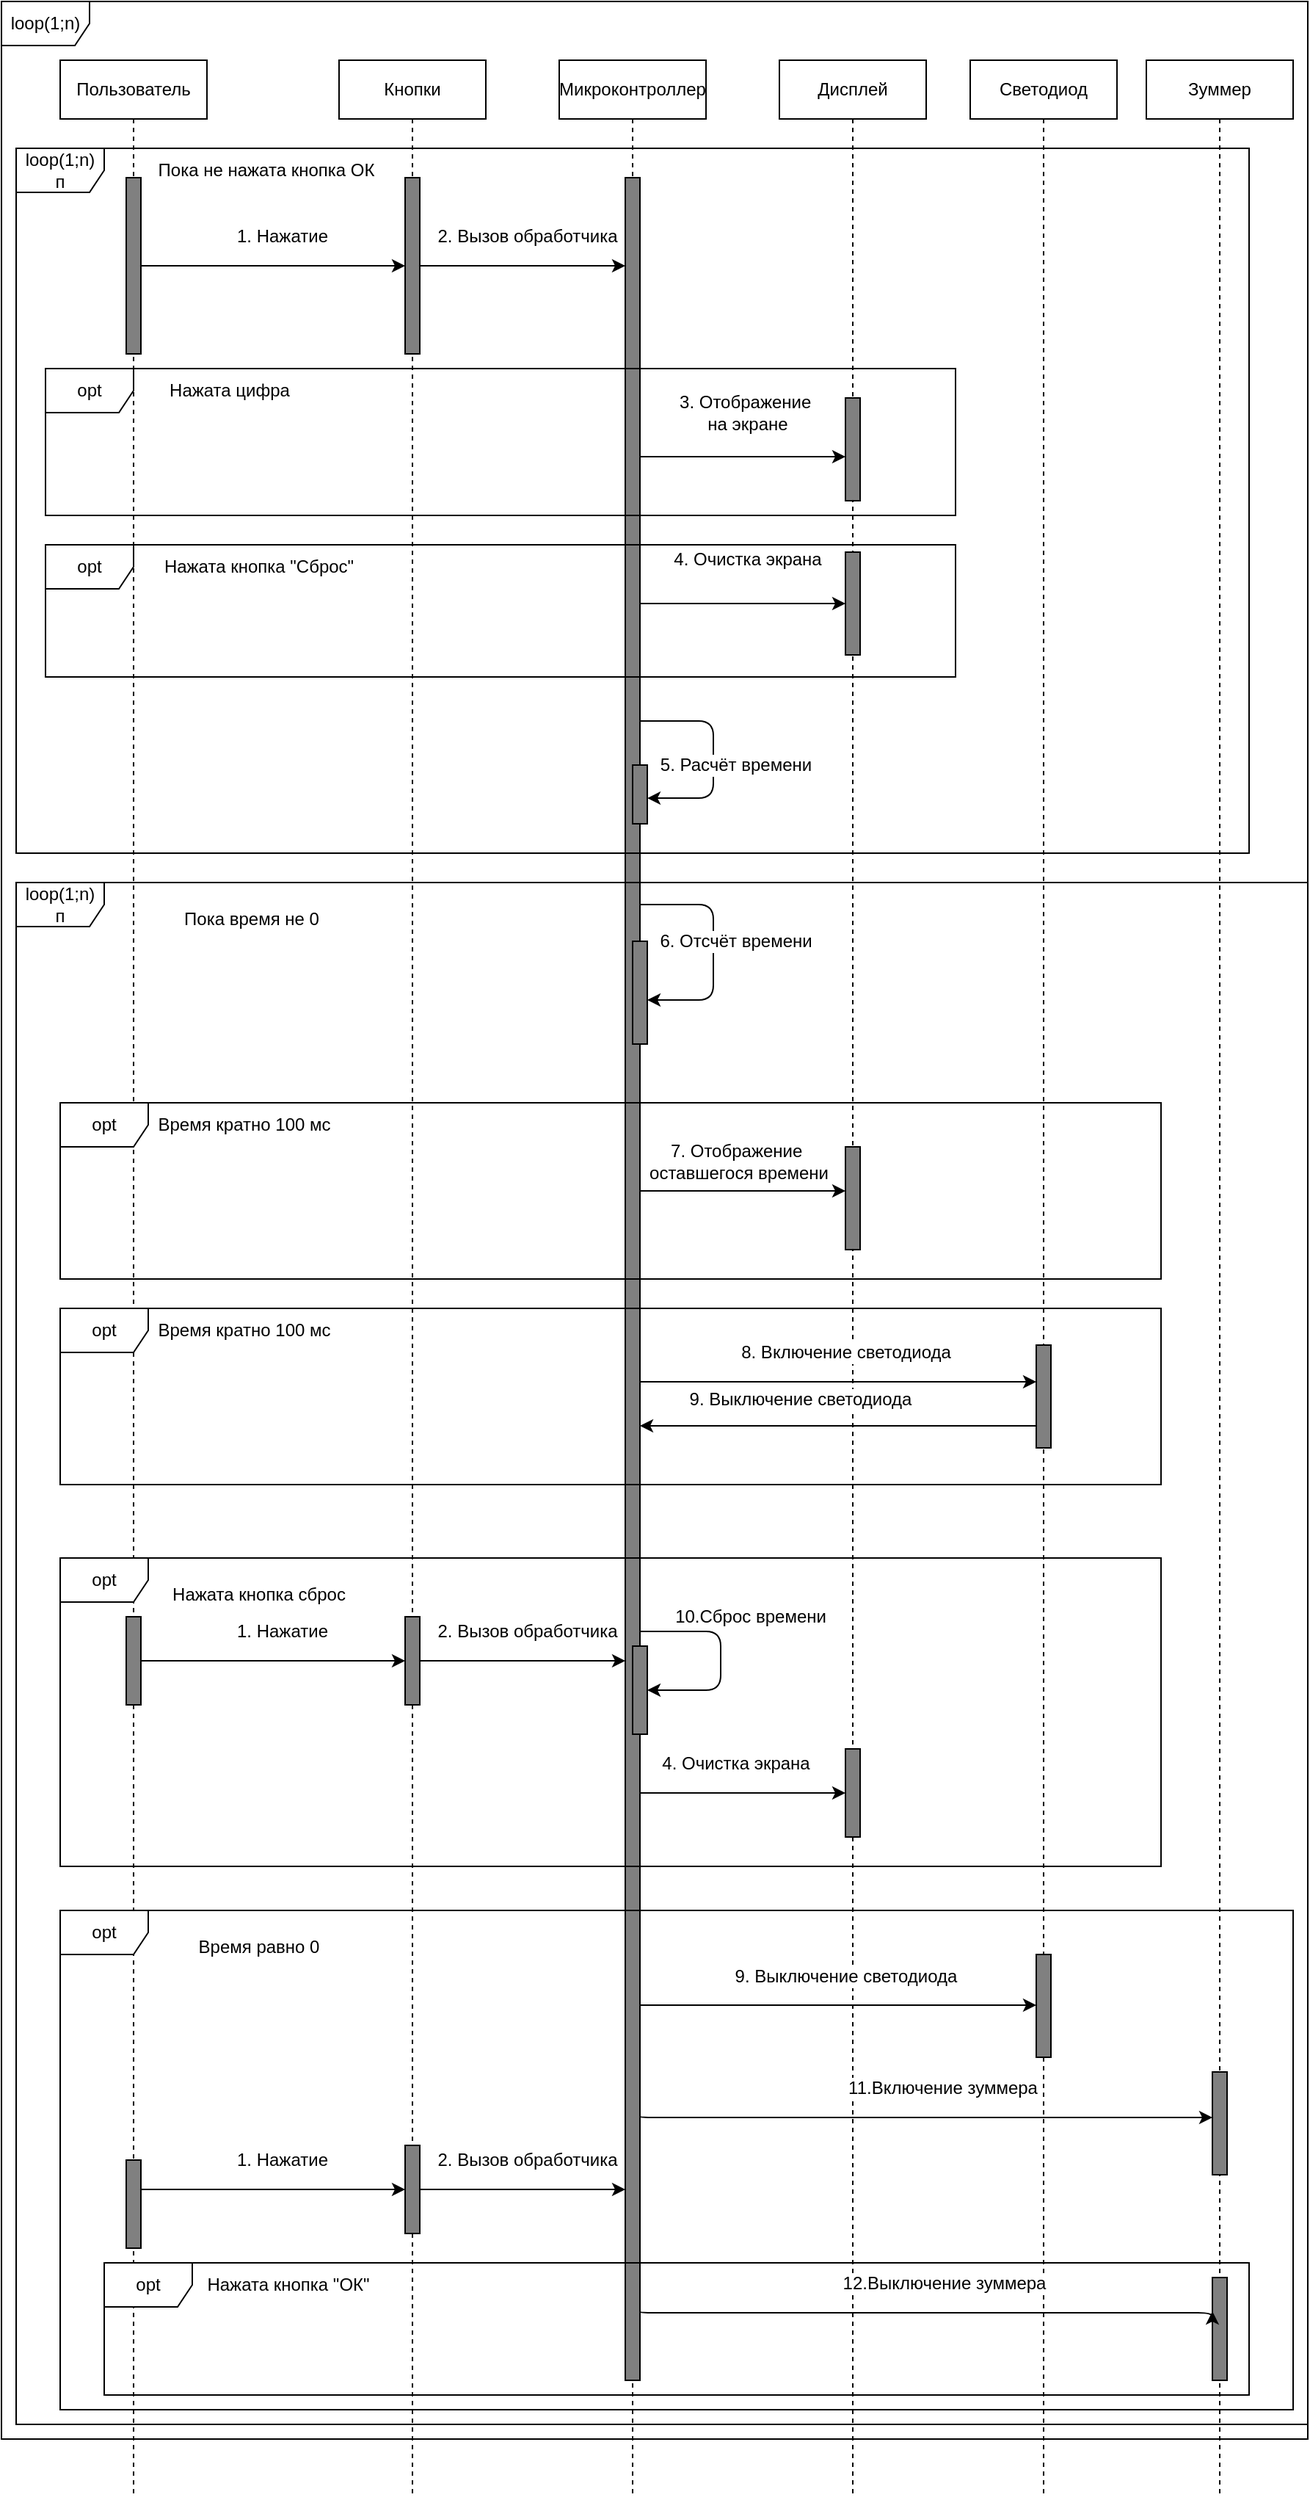 <mxfile version="24.7.16">
  <diagram name="Page-1" id="2YBvvXClWsGukQMizWep">
    <mxGraphModel dx="6840" dy="4050" grid="1" gridSize="10" guides="1" tooltips="1" connect="1" arrows="1" fold="1" page="1" pageScale="1" pageWidth="850" pageHeight="1100" math="0" shadow="0">
      <root>
        <mxCell id="0" />
        <mxCell id="1" parent="0" />
        <mxCell id="M1ymDQZqpCFVieQmVpar-1" value="loop(1;n)" style="shape=umlFrame;whiteSpace=wrap;html=1;pointerEvents=0;recursiveResize=0;container=1;collapsible=0;width=60;height=30;" parent="1" vertex="1">
          <mxGeometry x="31" y="160" width="890" height="1660" as="geometry" />
        </mxCell>
        <mxCell id="M1ymDQZqpCFVieQmVpar-3" value="Пользователь" style="shape=umlLifeline;perimeter=lifelinePerimeter;whiteSpace=wrap;html=1;container=1;dropTarget=0;collapsible=0;recursiveResize=0;outlineConnect=0;portConstraint=eastwest;newEdgeStyle={&quot;edgeStyle&quot;:&quot;elbowEdgeStyle&quot;,&quot;elbow&quot;:&quot;vertical&quot;,&quot;curved&quot;:0,&quot;rounded&quot;:0};" parent="M1ymDQZqpCFVieQmVpar-1" vertex="1">
          <mxGeometry x="40" y="40" width="100" height="1660" as="geometry" />
        </mxCell>
        <mxCell id="M1ymDQZqpCFVieQmVpar-10" value="" style="html=1;points=[[0,0,0,0,5],[0,1,0,0,-5],[1,0,0,0,5],[1,1,0,0,-5]];perimeter=orthogonalPerimeter;outlineConnect=0;targetShapes=umlLifeline;portConstraint=eastwest;newEdgeStyle={&quot;curved&quot;:0,&quot;rounded&quot;:0};fillColor=#808080;" parent="M1ymDQZqpCFVieQmVpar-3" vertex="1">
          <mxGeometry x="45" y="80" width="10" height="120" as="geometry" />
        </mxCell>
        <mxCell id="M1ymDQZqpCFVieQmVpar-99" value="" style="html=1;points=[[0,0,0,0,5],[0,1,0,0,-5],[1,0,0,0,5],[1,1,0,0,-5]];perimeter=orthogonalPerimeter;outlineConnect=0;targetShapes=umlLifeline;portConstraint=eastwest;newEdgeStyle={&quot;curved&quot;:0,&quot;rounded&quot;:0};fillColor=#808080;" parent="M1ymDQZqpCFVieQmVpar-3" vertex="1">
          <mxGeometry x="45" y="1060" width="10" height="60" as="geometry" />
        </mxCell>
        <mxCell id="M1ymDQZqpCFVieQmVpar-194" value="" style="html=1;points=[[0,0,0,0,5],[0,1,0,0,-5],[1,0,0,0,5],[1,1,0,0,-5]];perimeter=orthogonalPerimeter;outlineConnect=0;targetShapes=umlLifeline;portConstraint=eastwest;newEdgeStyle={&quot;curved&quot;:0,&quot;rounded&quot;:0};fillColor=#808080;" parent="M1ymDQZqpCFVieQmVpar-3" vertex="1">
          <mxGeometry x="45" y="1430" width="10" height="60" as="geometry" />
        </mxCell>
        <mxCell id="M1ymDQZqpCFVieQmVpar-4" value="Кнопки" style="shape=umlLifeline;perimeter=lifelinePerimeter;whiteSpace=wrap;html=1;container=1;dropTarget=0;collapsible=0;recursiveResize=0;outlineConnect=0;portConstraint=eastwest;newEdgeStyle={&quot;edgeStyle&quot;:&quot;elbowEdgeStyle&quot;,&quot;elbow&quot;:&quot;vertical&quot;,&quot;curved&quot;:0,&quot;rounded&quot;:0};" parent="M1ymDQZqpCFVieQmVpar-1" vertex="1">
          <mxGeometry x="230" y="40" width="100" height="1660" as="geometry" />
        </mxCell>
        <mxCell id="M1ymDQZqpCFVieQmVpar-16" value="" style="html=1;points=[[0,0,0,0,5],[0,1,0,0,-5],[1,0,0,0,5],[1,1,0,0,-5]];perimeter=orthogonalPerimeter;outlineConnect=0;targetShapes=umlLifeline;portConstraint=eastwest;newEdgeStyle={&quot;curved&quot;:0,&quot;rounded&quot;:0};fillColor=#808080;" parent="M1ymDQZqpCFVieQmVpar-4" vertex="1">
          <mxGeometry x="45" y="80" width="10" height="120" as="geometry" />
        </mxCell>
        <mxCell id="M1ymDQZqpCFVieQmVpar-107" value="" style="html=1;points=[[0,0,0,0,5],[0,1,0,0,-5],[1,0,0,0,5],[1,1,0,0,-5]];perimeter=orthogonalPerimeter;outlineConnect=0;targetShapes=umlLifeline;portConstraint=eastwest;newEdgeStyle={&quot;curved&quot;:0,&quot;rounded&quot;:0};fillColor=#808080;" parent="M1ymDQZqpCFVieQmVpar-4" vertex="1">
          <mxGeometry x="45" y="1060" width="10" height="60" as="geometry" />
        </mxCell>
        <mxCell id="M1ymDQZqpCFVieQmVpar-197" value="" style="html=1;points=[[0,0,0,0,5],[0,1,0,0,-5],[1,0,0,0,5],[1,1,0,0,-5]];perimeter=orthogonalPerimeter;outlineConnect=0;targetShapes=umlLifeline;portConstraint=eastwest;newEdgeStyle={&quot;curved&quot;:0,&quot;rounded&quot;:0};fillColor=#808080;" parent="M1ymDQZqpCFVieQmVpar-4" vertex="1">
          <mxGeometry x="45" y="1420" width="10" height="60" as="geometry" />
        </mxCell>
        <mxCell id="M1ymDQZqpCFVieQmVpar-11" value="Микроконтроллер" style="shape=umlLifeline;perimeter=lifelinePerimeter;whiteSpace=wrap;html=1;container=1;dropTarget=0;collapsible=0;recursiveResize=0;outlineConnect=0;portConstraint=eastwest;newEdgeStyle={&quot;edgeStyle&quot;:&quot;elbowEdgeStyle&quot;,&quot;elbow&quot;:&quot;vertical&quot;,&quot;curved&quot;:0,&quot;rounded&quot;:0};" parent="M1ymDQZqpCFVieQmVpar-1" vertex="1">
          <mxGeometry x="380" y="40" width="100" height="1660" as="geometry" />
        </mxCell>
        <mxCell id="M1ymDQZqpCFVieQmVpar-17" value="" style="html=1;points=[[0,0,0,0,5],[0,1,0,0,-5],[1,0,0,0,5],[1,1,0,0,-5]];perimeter=orthogonalPerimeter;outlineConnect=0;targetShapes=umlLifeline;portConstraint=eastwest;newEdgeStyle={&quot;curved&quot;:0,&quot;rounded&quot;:0};fillColor=#808080;" parent="M1ymDQZqpCFVieQmVpar-11" vertex="1">
          <mxGeometry x="45" y="80" width="10" height="1500" as="geometry" />
        </mxCell>
        <mxCell id="M1ymDQZqpCFVieQmVpar-103" value="" style="html=1;points=[[0,0,0,0,5],[0,1,0,0,-5],[1,0,0,0,5],[1,1,0,0,-5]];perimeter=orthogonalPerimeter;outlineConnect=0;targetShapes=umlLifeline;portConstraint=eastwest;newEdgeStyle={&quot;curved&quot;:0,&quot;rounded&quot;:0};fillColor=#808080;" parent="M1ymDQZqpCFVieQmVpar-11" vertex="1">
          <mxGeometry x="50" y="1080" width="10" height="60" as="geometry" />
        </mxCell>
        <mxCell id="M1ymDQZqpCFVieQmVpar-105" style="edgeStyle=orthogonalEdgeStyle;rounded=1;orthogonalLoop=1;jettySize=auto;html=1;curved=0;" parent="M1ymDQZqpCFVieQmVpar-11" source="M1ymDQZqpCFVieQmVpar-17" target="M1ymDQZqpCFVieQmVpar-103" edge="1">
          <mxGeometry relative="1" as="geometry">
            <mxPoint x="65" y="1090" as="sourcePoint" />
            <mxPoint x="205" y="1090" as="targetPoint" />
            <Array as="points">
              <mxPoint x="110" y="1070" />
              <mxPoint x="110" y="1110" />
            </Array>
          </mxGeometry>
        </mxCell>
        <mxCell id="M1ymDQZqpCFVieQmVpar-106" value="&lt;font style=&quot;font-size: 12px;&quot;&gt;10.Сброс времени&lt;/font&gt;" style="edgeLabel;html=1;align=center;verticalAlign=middle;resizable=0;points=[];" parent="M1ymDQZqpCFVieQmVpar-105" vertex="1" connectable="0">
          <mxGeometry x="0.115" y="1" relative="1" as="geometry">
            <mxPoint x="19" y="-36" as="offset" />
          </mxGeometry>
        </mxCell>
        <mxCell id="M1ymDQZqpCFVieQmVpar-216" value="" style="html=1;points=[[0,0,0,0,5],[0,1,0,0,-5],[1,0,0,0,5],[1,1,0,0,-5]];perimeter=orthogonalPerimeter;outlineConnect=0;targetShapes=umlLifeline;portConstraint=eastwest;newEdgeStyle={&quot;curved&quot;:0,&quot;rounded&quot;:0};fillColor=#808080;" parent="M1ymDQZqpCFVieQmVpar-11" vertex="1">
          <mxGeometry x="50" y="480" width="10" height="40" as="geometry" />
        </mxCell>
        <mxCell id="M1ymDQZqpCFVieQmVpar-12" value="Светодиод" style="shape=umlLifeline;perimeter=lifelinePerimeter;whiteSpace=wrap;html=1;container=1;dropTarget=0;collapsible=0;recursiveResize=0;outlineConnect=0;portConstraint=eastwest;newEdgeStyle={&quot;edgeStyle&quot;:&quot;elbowEdgeStyle&quot;,&quot;elbow&quot;:&quot;vertical&quot;,&quot;curved&quot;:0,&quot;rounded&quot;:0};" parent="M1ymDQZqpCFVieQmVpar-1" vertex="1">
          <mxGeometry x="660" y="40" width="100" height="1660" as="geometry" />
        </mxCell>
        <mxCell id="M1ymDQZqpCFVieQmVpar-88" value="" style="html=1;points=[[0,0,0,0,5],[0,1,0,0,-5],[1,0,0,0,5],[1,1,0,0,-5]];perimeter=orthogonalPerimeter;outlineConnect=0;targetShapes=umlLifeline;portConstraint=eastwest;newEdgeStyle={&quot;curved&quot;:0,&quot;rounded&quot;:0};fillColor=#808080;" parent="M1ymDQZqpCFVieQmVpar-12" vertex="1">
          <mxGeometry x="45" y="875" width="10" height="70" as="geometry" />
        </mxCell>
        <mxCell id="M1ymDQZqpCFVieQmVpar-13" value="Зуммер" style="shape=umlLifeline;perimeter=lifelinePerimeter;whiteSpace=wrap;html=1;container=1;dropTarget=0;collapsible=0;recursiveResize=0;outlineConnect=0;portConstraint=eastwest;newEdgeStyle={&quot;edgeStyle&quot;:&quot;elbowEdgeStyle&quot;,&quot;elbow&quot;:&quot;vertical&quot;,&quot;curved&quot;:0,&quot;rounded&quot;:0};" parent="M1ymDQZqpCFVieQmVpar-1" vertex="1">
          <mxGeometry x="780" y="40" width="100" height="1660" as="geometry" />
        </mxCell>
        <mxCell id="M1ymDQZqpCFVieQmVpar-189" value="" style="html=1;points=[[0,0,0,0,5],[0,1,0,0,-5],[1,0,0,0,5],[1,1,0,0,-5]];perimeter=orthogonalPerimeter;outlineConnect=0;targetShapes=umlLifeline;portConstraint=eastwest;newEdgeStyle={&quot;curved&quot;:0,&quot;rounded&quot;:0};fillColor=#808080;" parent="M1ymDQZqpCFVieQmVpar-13" vertex="1">
          <mxGeometry x="45" y="1370" width="10" height="70" as="geometry" />
        </mxCell>
        <mxCell id="M1ymDQZqpCFVieQmVpar-211" value="" style="html=1;points=[[0,0,0,0,5],[0,1,0,0,-5],[1,0,0,0,5],[1,1,0,0,-5]];perimeter=orthogonalPerimeter;outlineConnect=0;targetShapes=umlLifeline;portConstraint=eastwest;newEdgeStyle={&quot;curved&quot;:0,&quot;rounded&quot;:0};fillColor=#808080;" parent="M1ymDQZqpCFVieQmVpar-13" vertex="1">
          <mxGeometry x="45" y="1510" width="10" height="70" as="geometry" />
        </mxCell>
        <mxCell id="M1ymDQZqpCFVieQmVpar-14" style="edgeStyle=orthogonalEdgeStyle;rounded=1;orthogonalLoop=1;jettySize=auto;html=1;curved=0;" parent="M1ymDQZqpCFVieQmVpar-1" source="M1ymDQZqpCFVieQmVpar-10" target="M1ymDQZqpCFVieQmVpar-16" edge="1">
          <mxGeometry relative="1" as="geometry">
            <mxPoint x="430" y="130" as="sourcePoint" />
            <mxPoint x="220" y="180" as="targetPoint" />
          </mxGeometry>
        </mxCell>
        <mxCell id="M1ymDQZqpCFVieQmVpar-15" value="&lt;font style=&quot;font-size: 12px;&quot;&gt;1. Нажатие&lt;/font&gt;" style="edgeLabel;html=1;align=center;verticalAlign=middle;resizable=0;points=[];" parent="M1ymDQZqpCFVieQmVpar-14" vertex="1" connectable="0">
          <mxGeometry x="0.115" y="1" relative="1" as="geometry">
            <mxPoint x="-5" y="-19" as="offset" />
          </mxGeometry>
        </mxCell>
        <mxCell id="M1ymDQZqpCFVieQmVpar-18" style="edgeStyle=orthogonalEdgeStyle;rounded=1;orthogonalLoop=1;jettySize=auto;html=1;curved=0;" parent="M1ymDQZqpCFVieQmVpar-1" source="M1ymDQZqpCFVieQmVpar-16" target="M1ymDQZqpCFVieQmVpar-17" edge="1">
          <mxGeometry relative="1" as="geometry">
            <mxPoint x="330" y="200" as="sourcePoint" />
            <mxPoint x="510" y="200" as="targetPoint" />
            <Array as="points">
              <mxPoint x="400" y="180" />
              <mxPoint x="400" y="180" />
            </Array>
          </mxGeometry>
        </mxCell>
        <mxCell id="M1ymDQZqpCFVieQmVpar-19" value="&lt;font style=&quot;font-size: 12px;&quot;&gt;2. Вызов обработчика&lt;/font&gt;" style="edgeLabel;html=1;align=center;verticalAlign=middle;resizable=0;points=[];" parent="M1ymDQZqpCFVieQmVpar-18" vertex="1" connectable="0">
          <mxGeometry x="0.115" y="1" relative="1" as="geometry">
            <mxPoint x="-5" y="-19" as="offset" />
          </mxGeometry>
        </mxCell>
        <mxCell id="M1ymDQZqpCFVieQmVpar-20" value="loop(1;n)&lt;div&gt;п&lt;/div&gt;" style="shape=umlFrame;whiteSpace=wrap;html=1;pointerEvents=0;recursiveResize=0;container=1;collapsible=0;width=60;height=30;" parent="M1ymDQZqpCFVieQmVpar-1" vertex="1">
          <mxGeometry x="10" y="100" width="840" height="480" as="geometry" />
        </mxCell>
        <mxCell id="M1ymDQZqpCFVieQmVpar-24" value="opt" style="shape=umlFrame;whiteSpace=wrap;html=1;pointerEvents=0;recursiveResize=0;container=1;collapsible=0;width=60;height=30;" parent="M1ymDQZqpCFVieQmVpar-20" vertex="1">
          <mxGeometry x="20" y="150" width="620" height="100" as="geometry" />
        </mxCell>
        <mxCell id="M1ymDQZqpCFVieQmVpar-25" value="Нажата цифра" style="text;html=1;align=center;verticalAlign=middle;resizable=0;points=[];autosize=1;strokeColor=none;fillColor=none;" parent="M1ymDQZqpCFVieQmVpar-24" vertex="1">
          <mxGeometry x="70" width="110" height="30" as="geometry" />
        </mxCell>
        <mxCell id="M1ymDQZqpCFVieQmVpar-27" style="edgeStyle=orthogonalEdgeStyle;rounded=1;orthogonalLoop=1;jettySize=auto;html=1;curved=0;" parent="M1ymDQZqpCFVieQmVpar-24" edge="1">
          <mxGeometry relative="1" as="geometry">
            <mxPoint x="405" y="60" as="sourcePoint" />
            <mxPoint x="545" y="60" as="targetPoint" />
            <Array as="points">
              <mxPoint x="450" y="60" />
              <mxPoint x="450" y="60" />
            </Array>
          </mxGeometry>
        </mxCell>
        <mxCell id="M1ymDQZqpCFVieQmVpar-28" value="&lt;font style=&quot;font-size: 12px;&quot;&gt;3. Отображение&amp;nbsp;&lt;/font&gt;&lt;div&gt;&lt;font style=&quot;font-size: 12px;&quot;&gt;на экране&lt;/font&gt;&lt;/div&gt;" style="edgeLabel;html=1;align=center;verticalAlign=middle;resizable=0;points=[];" parent="M1ymDQZqpCFVieQmVpar-27" vertex="1" connectable="0">
          <mxGeometry x="0.115" y="1" relative="1" as="geometry">
            <mxPoint x="-5" y="-29" as="offset" />
          </mxGeometry>
        </mxCell>
        <mxCell id="M1ymDQZqpCFVieQmVpar-29" value="Пока не нажата кнопка ОК" style="text;html=1;align=center;verticalAlign=middle;resizable=0;points=[];autosize=1;strokeColor=none;fillColor=none;" parent="M1ymDQZqpCFVieQmVpar-20" vertex="1">
          <mxGeometry x="85" width="170" height="30" as="geometry" />
        </mxCell>
        <mxCell id="M1ymDQZqpCFVieQmVpar-108" value="opt" style="shape=umlFrame;whiteSpace=wrap;html=1;pointerEvents=0;recursiveResize=0;container=1;collapsible=0;width=60;height=30;" parent="M1ymDQZqpCFVieQmVpar-20" vertex="1">
          <mxGeometry x="20" y="270" width="620" height="90" as="geometry" />
        </mxCell>
        <mxCell id="M1ymDQZqpCFVieQmVpar-51" value="Нажата кнопка &quot;Сброс&quot;" style="text;html=1;align=center;verticalAlign=middle;resizable=0;points=[];autosize=1;strokeColor=none;fillColor=none;" parent="M1ymDQZqpCFVieQmVpar-108" vertex="1">
          <mxGeometry x="70" width="150" height="30" as="geometry" />
        </mxCell>
        <mxCell id="M1ymDQZqpCFVieQmVpar-214" style="edgeStyle=orthogonalEdgeStyle;rounded=1;orthogonalLoop=1;jettySize=auto;html=1;curved=0;" parent="M1ymDQZqpCFVieQmVpar-20" edge="1">
          <mxGeometry relative="1" as="geometry">
            <mxPoint x="425" y="390" as="sourcePoint" />
            <mxPoint x="430" y="442.53" as="targetPoint" />
            <Array as="points">
              <mxPoint x="475" y="390.53" />
              <mxPoint x="475" y="442.53" />
            </Array>
          </mxGeometry>
        </mxCell>
        <mxCell id="M1ymDQZqpCFVieQmVpar-215" value="&lt;span style=&quot;font-size: 12px;&quot;&gt;5. Расчёт времени&lt;/span&gt;" style="edgeLabel;html=1;align=center;verticalAlign=middle;resizable=0;points=[];" parent="M1ymDQZqpCFVieQmVpar-214" vertex="1" connectable="0">
          <mxGeometry x="0.115" y="1" relative="1" as="geometry">
            <mxPoint x="14" y="-2" as="offset" />
          </mxGeometry>
        </mxCell>
        <mxCell id="M1ymDQZqpCFVieQmVpar-23" value="Дисплей" style="shape=umlLifeline;perimeter=lifelinePerimeter;whiteSpace=wrap;html=1;container=1;dropTarget=0;collapsible=0;recursiveResize=0;outlineConnect=0;portConstraint=eastwest;newEdgeStyle={&quot;edgeStyle&quot;:&quot;elbowEdgeStyle&quot;,&quot;elbow&quot;:&quot;vertical&quot;,&quot;curved&quot;:0,&quot;rounded&quot;:0};" parent="M1ymDQZqpCFVieQmVpar-1" vertex="1">
          <mxGeometry x="530" y="40" width="100" height="1660" as="geometry" />
        </mxCell>
        <mxCell id="M1ymDQZqpCFVieQmVpar-26" value="" style="html=1;points=[[0,0,0,0,5],[0,1,0,0,-5],[1,0,0,0,5],[1,1,0,0,-5]];perimeter=orthogonalPerimeter;outlineConnect=0;targetShapes=umlLifeline;portConstraint=eastwest;newEdgeStyle={&quot;curved&quot;:0,&quot;rounded&quot;:0};fillColor=#808080;" parent="M1ymDQZqpCFVieQmVpar-23" vertex="1">
          <mxGeometry x="45" y="230" width="10" height="70" as="geometry" />
        </mxCell>
        <mxCell id="M1ymDQZqpCFVieQmVpar-34" value="" style="html=1;points=[[0,0,0,0,5],[0,1,0,0,-5],[1,0,0,0,5],[1,1,0,0,-5]];perimeter=orthogonalPerimeter;outlineConnect=0;targetShapes=umlLifeline;portConstraint=eastwest;newEdgeStyle={&quot;curved&quot;:0,&quot;rounded&quot;:0};fillColor=#808080;" parent="M1ymDQZqpCFVieQmVpar-23" vertex="1">
          <mxGeometry x="45" y="335" width="10" height="70" as="geometry" />
        </mxCell>
        <mxCell id="M1ymDQZqpCFVieQmVpar-32" style="edgeStyle=orthogonalEdgeStyle;rounded=1;orthogonalLoop=1;jettySize=auto;html=1;curved=0;" parent="M1ymDQZqpCFVieQmVpar-1" source="M1ymDQZqpCFVieQmVpar-17" target="M1ymDQZqpCFVieQmVpar-34" edge="1">
          <mxGeometry relative="1" as="geometry">
            <mxPoint x="445" y="420" as="sourcePoint" />
            <mxPoint x="585" y="420" as="targetPoint" />
            <Array as="points">
              <mxPoint x="500" y="410" />
              <mxPoint x="500" y="410" />
            </Array>
          </mxGeometry>
        </mxCell>
        <mxCell id="M1ymDQZqpCFVieQmVpar-33" value="&lt;span style=&quot;font-size: 12px;&quot;&gt;4. Очистка экрана&lt;/span&gt;" style="edgeLabel;html=1;align=center;verticalAlign=middle;resizable=0;points=[];" parent="M1ymDQZqpCFVieQmVpar-32" vertex="1" connectable="0">
          <mxGeometry x="0.115" y="1" relative="1" as="geometry">
            <mxPoint x="-5" y="-29" as="offset" />
          </mxGeometry>
        </mxCell>
        <mxCell id="M1ymDQZqpCFVieQmVpar-37" value="loop(1;n)&lt;div&gt;п&lt;/div&gt;" style="shape=umlFrame;whiteSpace=wrap;html=1;pointerEvents=0;recursiveResize=0;container=1;collapsible=0;width=60;height=30;" parent="M1ymDQZqpCFVieQmVpar-1" vertex="1">
          <mxGeometry x="10" y="600" width="880" height="1050" as="geometry" />
        </mxCell>
        <mxCell id="M1ymDQZqpCFVieQmVpar-42" value="Пока время не 0" style="text;html=1;align=center;verticalAlign=middle;resizable=0;points=[];autosize=1;strokeColor=none;fillColor=none;" parent="M1ymDQZqpCFVieQmVpar-37" vertex="1">
          <mxGeometry x="100" y="10" width="120" height="30" as="geometry" />
        </mxCell>
        <mxCell id="M1ymDQZqpCFVieQmVpar-45" value="" style="html=1;points=[[0,0,0,0,5],[0,1,0,0,-5],[1,0,0,0,5],[1,1,0,0,-5]];perimeter=orthogonalPerimeter;outlineConnect=0;targetShapes=umlLifeline;portConstraint=eastwest;newEdgeStyle={&quot;curved&quot;:0,&quot;rounded&quot;:0};fillColor=#808080;" parent="M1ymDQZqpCFVieQmVpar-37" vertex="1">
          <mxGeometry x="420" y="40" width="10" height="70" as="geometry" />
        </mxCell>
        <mxCell id="M1ymDQZqpCFVieQmVpar-48" value="" style="html=1;points=[[0,0,0,0,5],[0,1,0,0,-5],[1,0,0,0,5],[1,1,0,0,-5]];perimeter=orthogonalPerimeter;outlineConnect=0;targetShapes=umlLifeline;portConstraint=eastwest;newEdgeStyle={&quot;curved&quot;:0,&quot;rounded&quot;:0};fillColor=#808080;" parent="M1ymDQZqpCFVieQmVpar-37" vertex="1">
          <mxGeometry x="565" y="180" width="10" height="70" as="geometry" />
        </mxCell>
        <mxCell id="M1ymDQZqpCFVieQmVpar-30" value="opt" style="shape=umlFrame;whiteSpace=wrap;html=1;pointerEvents=0;recursiveResize=0;container=1;collapsible=0;width=60;height=30;" parent="M1ymDQZqpCFVieQmVpar-37" vertex="1">
          <mxGeometry x="30" y="150" width="750" height="120" as="geometry" />
        </mxCell>
        <mxCell id="M1ymDQZqpCFVieQmVpar-31" value="Время кратно 100 мс" style="text;html=1;align=center;verticalAlign=middle;resizable=0;points=[];autosize=1;strokeColor=none;fillColor=none;" parent="M1ymDQZqpCFVieQmVpar-30" vertex="1">
          <mxGeometry x="55" width="140" height="30" as="geometry" />
        </mxCell>
        <mxCell id="M1ymDQZqpCFVieQmVpar-86" value="opt" style="shape=umlFrame;whiteSpace=wrap;html=1;pointerEvents=0;recursiveResize=0;container=1;collapsible=0;width=60;height=30;" parent="M1ymDQZqpCFVieQmVpar-37" vertex="1">
          <mxGeometry x="30" y="290" width="750" height="120" as="geometry" />
        </mxCell>
        <mxCell id="M1ymDQZqpCFVieQmVpar-87" value="Время кратно 100 мс" style="text;html=1;align=center;verticalAlign=middle;resizable=0;points=[];autosize=1;strokeColor=none;fillColor=none;" parent="M1ymDQZqpCFVieQmVpar-86" vertex="1">
          <mxGeometry x="55" width="140" height="30" as="geometry" />
        </mxCell>
        <mxCell id="M1ymDQZqpCFVieQmVpar-93" value="opt" style="shape=umlFrame;whiteSpace=wrap;html=1;pointerEvents=0;recursiveResize=0;container=1;collapsible=0;width=60;height=30;" parent="M1ymDQZqpCFVieQmVpar-37" vertex="1">
          <mxGeometry x="30" y="460" width="750" height="210" as="geometry" />
        </mxCell>
        <mxCell id="M1ymDQZqpCFVieQmVpar-95" style="edgeStyle=orthogonalEdgeStyle;rounded=1;orthogonalLoop=1;jettySize=auto;html=1;curved=0;" parent="M1ymDQZqpCFVieQmVpar-93" edge="1">
          <mxGeometry relative="1" as="geometry">
            <mxPoint x="55" y="70" as="sourcePoint" />
            <mxPoint x="235" y="70" as="targetPoint" />
          </mxGeometry>
        </mxCell>
        <mxCell id="M1ymDQZqpCFVieQmVpar-96" value="&lt;font style=&quot;font-size: 12px;&quot;&gt;1. Нажатие&lt;/font&gt;" style="edgeLabel;html=1;align=center;verticalAlign=middle;resizable=0;points=[];" parent="M1ymDQZqpCFVieQmVpar-95" vertex="1" connectable="0">
          <mxGeometry x="0.115" y="1" relative="1" as="geometry">
            <mxPoint x="-5" y="-19" as="offset" />
          </mxGeometry>
        </mxCell>
        <mxCell id="M1ymDQZqpCFVieQmVpar-97" style="edgeStyle=orthogonalEdgeStyle;rounded=1;orthogonalLoop=1;jettySize=auto;html=1;curved=0;" parent="M1ymDQZqpCFVieQmVpar-93" edge="1">
          <mxGeometry relative="1" as="geometry">
            <mxPoint x="245" y="70" as="sourcePoint" />
            <mxPoint x="385" y="70" as="targetPoint" />
            <Array as="points">
              <mxPoint x="360" y="70" />
              <mxPoint x="360" y="70" />
            </Array>
          </mxGeometry>
        </mxCell>
        <mxCell id="M1ymDQZqpCFVieQmVpar-98" value="&lt;font style=&quot;font-size: 12px;&quot;&gt;2. Вызов обработчика&lt;/font&gt;" style="edgeLabel;html=1;align=center;verticalAlign=middle;resizable=0;points=[];" parent="M1ymDQZqpCFVieQmVpar-97" vertex="1" connectable="0">
          <mxGeometry x="0.115" y="1" relative="1" as="geometry">
            <mxPoint x="-5" y="-19" as="offset" />
          </mxGeometry>
        </mxCell>
        <mxCell id="M1ymDQZqpCFVieQmVpar-101" style="edgeStyle=orthogonalEdgeStyle;rounded=1;orthogonalLoop=1;jettySize=auto;html=1;curved=0;" parent="M1ymDQZqpCFVieQmVpar-93" edge="1">
          <mxGeometry relative="1" as="geometry">
            <mxPoint x="395" y="160" as="sourcePoint" />
            <mxPoint x="535" y="160" as="targetPoint" />
            <Array as="points">
              <mxPoint x="460" y="160" />
              <mxPoint x="460" y="160" />
            </Array>
          </mxGeometry>
        </mxCell>
        <mxCell id="M1ymDQZqpCFVieQmVpar-102" value="&lt;span style=&quot;font-size: 12px;&quot;&gt;4. Очистка экрана&lt;/span&gt;" style="edgeLabel;html=1;align=center;verticalAlign=middle;resizable=0;points=[];" parent="M1ymDQZqpCFVieQmVpar-101" vertex="1" connectable="0">
          <mxGeometry x="0.115" y="1" relative="1" as="geometry">
            <mxPoint x="-13" y="-19" as="offset" />
          </mxGeometry>
        </mxCell>
        <mxCell id="M1ymDQZqpCFVieQmVpar-100" value="" style="html=1;points=[[0,0,0,0,5],[0,1,0,0,-5],[1,0,0,0,5],[1,1,0,0,-5]];perimeter=orthogonalPerimeter;outlineConnect=0;targetShapes=umlLifeline;portConstraint=eastwest;newEdgeStyle={&quot;curved&quot;:0,&quot;rounded&quot;:0};fillColor=#808080;" parent="M1ymDQZqpCFVieQmVpar-93" vertex="1">
          <mxGeometry x="535" y="130" width="10" height="60" as="geometry" />
        </mxCell>
        <mxCell id="M1ymDQZqpCFVieQmVpar-176" value="Нажата кнопка сброс" style="text;html=1;align=center;verticalAlign=middle;resizable=0;points=[];autosize=1;strokeColor=none;fillColor=none;" parent="M1ymDQZqpCFVieQmVpar-93" vertex="1">
          <mxGeometry x="65" y="10" width="140" height="30" as="geometry" />
        </mxCell>
        <mxCell id="M1ymDQZqpCFVieQmVpar-177" value="opt" style="shape=umlFrame;whiteSpace=wrap;html=1;pointerEvents=0;recursiveResize=0;container=1;collapsible=0;width=60;height=30;" parent="M1ymDQZqpCFVieQmVpar-37" vertex="1">
          <mxGeometry x="30" y="700" width="840" height="340" as="geometry" />
        </mxCell>
        <mxCell id="M1ymDQZqpCFVieQmVpar-185" value="Время равно 0" style="text;html=1;align=center;verticalAlign=middle;resizable=0;points=[];autosize=1;strokeColor=none;fillColor=none;" parent="M1ymDQZqpCFVieQmVpar-177" vertex="1">
          <mxGeometry x="80" y="10" width="110" height="30" as="geometry" />
        </mxCell>
        <mxCell id="M1ymDQZqpCFVieQmVpar-188" value="" style="html=1;points=[[0,0,0,0,5],[0,1,0,0,-5],[1,0,0,0,5],[1,1,0,0,-5]];perimeter=orthogonalPerimeter;outlineConnect=0;targetShapes=umlLifeline;portConstraint=eastwest;newEdgeStyle={&quot;curved&quot;:0,&quot;rounded&quot;:0};fillColor=#808080;" parent="M1ymDQZqpCFVieQmVpar-177" vertex="1">
          <mxGeometry x="665" y="30" width="10" height="70" as="geometry" />
        </mxCell>
        <mxCell id="M1ymDQZqpCFVieQmVpar-190" style="edgeStyle=orthogonalEdgeStyle;rounded=1;orthogonalLoop=1;jettySize=auto;html=1;curved=0;" parent="M1ymDQZqpCFVieQmVpar-177" edge="1">
          <mxGeometry relative="1" as="geometry">
            <mxPoint x="395" y="64.5" as="sourcePoint" />
            <mxPoint x="665" y="64.5" as="targetPoint" />
            <Array as="points">
              <mxPoint x="600" y="64.5" />
              <mxPoint x="600" y="64.5" />
            </Array>
          </mxGeometry>
        </mxCell>
        <mxCell id="M1ymDQZqpCFVieQmVpar-191" value="&lt;span style=&quot;font-size: 12px;&quot;&gt;9. Выключение светодиода&lt;/span&gt;" style="edgeLabel;html=1;align=center;verticalAlign=middle;resizable=0;points=[];" parent="M1ymDQZqpCFVieQmVpar-190" vertex="1" connectable="0">
          <mxGeometry x="0.115" y="1" relative="1" as="geometry">
            <mxPoint x="-11" y="-19" as="offset" />
          </mxGeometry>
        </mxCell>
        <mxCell id="M1ymDQZqpCFVieQmVpar-192" style="edgeStyle=orthogonalEdgeStyle;rounded=1;orthogonalLoop=1;jettySize=auto;html=1;curved=0;" parent="M1ymDQZqpCFVieQmVpar-177" target="M1ymDQZqpCFVieQmVpar-189" edge="1">
          <mxGeometry relative="1" as="geometry">
            <mxPoint x="395" y="140" as="sourcePoint" />
            <mxPoint x="665" y="140" as="targetPoint" />
            <Array as="points">
              <mxPoint x="395" y="141" />
            </Array>
          </mxGeometry>
        </mxCell>
        <mxCell id="M1ymDQZqpCFVieQmVpar-193" value="&lt;span style=&quot;font-size: 12px;&quot;&gt;11.Включение зуммера&lt;/span&gt;" style="edgeLabel;html=1;align=center;verticalAlign=middle;resizable=0;points=[];" parent="M1ymDQZqpCFVieQmVpar-192" vertex="1" connectable="0">
          <mxGeometry x="0.115" y="1" relative="1" as="geometry">
            <mxPoint x="-11" y="-19" as="offset" />
          </mxGeometry>
        </mxCell>
        <mxCell id="M1ymDQZqpCFVieQmVpar-195" style="edgeStyle=orthogonalEdgeStyle;rounded=1;orthogonalLoop=1;jettySize=auto;html=1;curved=0;" parent="M1ymDQZqpCFVieQmVpar-177" edge="1">
          <mxGeometry relative="1" as="geometry">
            <mxPoint x="55" y="190" as="sourcePoint" />
            <mxPoint x="235" y="190" as="targetPoint" />
          </mxGeometry>
        </mxCell>
        <mxCell id="M1ymDQZqpCFVieQmVpar-196" value="&lt;font style=&quot;font-size: 12px;&quot;&gt;1. Нажатие&lt;/font&gt;" style="edgeLabel;html=1;align=center;verticalAlign=middle;resizable=0;points=[];" parent="M1ymDQZqpCFVieQmVpar-195" vertex="1" connectable="0">
          <mxGeometry x="0.115" y="1" relative="1" as="geometry">
            <mxPoint x="-5" y="-19" as="offset" />
          </mxGeometry>
        </mxCell>
        <mxCell id="M1ymDQZqpCFVieQmVpar-198" style="edgeStyle=orthogonalEdgeStyle;rounded=1;orthogonalLoop=1;jettySize=auto;html=1;curved=0;" parent="M1ymDQZqpCFVieQmVpar-177" edge="1">
          <mxGeometry relative="1" as="geometry">
            <mxPoint x="245" y="190" as="sourcePoint" />
            <mxPoint x="385" y="190" as="targetPoint" />
            <Array as="points">
              <mxPoint x="360" y="190" />
              <mxPoint x="360" y="190" />
            </Array>
          </mxGeometry>
        </mxCell>
        <mxCell id="M1ymDQZqpCFVieQmVpar-199" value="&lt;font style=&quot;font-size: 12px;&quot;&gt;2. Вызов обработчика&lt;/font&gt;" style="edgeLabel;html=1;align=center;verticalAlign=middle;resizable=0;points=[];" parent="M1ymDQZqpCFVieQmVpar-198" vertex="1" connectable="0">
          <mxGeometry x="0.115" y="1" relative="1" as="geometry">
            <mxPoint x="-5" y="-19" as="offset" />
          </mxGeometry>
        </mxCell>
        <mxCell id="M1ymDQZqpCFVieQmVpar-204" value="opt" style="shape=umlFrame;whiteSpace=wrap;html=1;pointerEvents=0;recursiveResize=0;container=1;collapsible=0;width=60;height=30;" parent="M1ymDQZqpCFVieQmVpar-177" vertex="1">
          <mxGeometry x="30" y="240" width="780" height="90" as="geometry" />
        </mxCell>
        <mxCell id="M1ymDQZqpCFVieQmVpar-205" value="Нажата кнопка &quot;ОК&quot;" style="text;html=1;align=center;verticalAlign=middle;resizable=0;points=[];autosize=1;strokeColor=none;fillColor=none;" parent="M1ymDQZqpCFVieQmVpar-204" vertex="1">
          <mxGeometry x="60" width="130" height="30" as="geometry" />
        </mxCell>
        <mxCell id="M1ymDQZqpCFVieQmVpar-208" style="edgeStyle=orthogonalEdgeStyle;rounded=1;orthogonalLoop=1;jettySize=auto;html=1;curved=0;" parent="M1ymDQZqpCFVieQmVpar-204" edge="1">
          <mxGeometry relative="1" as="geometry">
            <mxPoint x="365" y="33" as="sourcePoint" />
            <mxPoint x="755" y="33" as="targetPoint" />
            <Array as="points">
              <mxPoint x="365" y="34" />
            </Array>
          </mxGeometry>
        </mxCell>
        <mxCell id="M1ymDQZqpCFVieQmVpar-209" value="&lt;span style=&quot;font-size: 12px;&quot;&gt;12.Выключение зуммера&lt;/span&gt;" style="edgeLabel;html=1;align=center;verticalAlign=middle;resizable=0;points=[];" parent="M1ymDQZqpCFVieQmVpar-208" vertex="1" connectable="0">
          <mxGeometry x="0.115" y="1" relative="1" as="geometry">
            <mxPoint x="-11" y="-19" as="offset" />
          </mxGeometry>
        </mxCell>
        <mxCell id="M1ymDQZqpCFVieQmVpar-46" style="edgeStyle=orthogonalEdgeStyle;rounded=1;orthogonalLoop=1;jettySize=auto;html=1;curved=0;" parent="M1ymDQZqpCFVieQmVpar-1" source="M1ymDQZqpCFVieQmVpar-17" target="M1ymDQZqpCFVieQmVpar-45" edge="1">
          <mxGeometry relative="1" as="geometry">
            <mxPoint x="480" y="1100" as="sourcePoint" />
            <mxPoint x="480" y="640" as="targetPoint" />
            <Array as="points">
              <mxPoint x="485" y="615" />
              <mxPoint x="485" y="680" />
            </Array>
          </mxGeometry>
        </mxCell>
        <mxCell id="M1ymDQZqpCFVieQmVpar-47" value="&lt;span style=&quot;font-size: 12px;&quot;&gt;6. Отсчёт времени&lt;/span&gt;" style="edgeLabel;html=1;align=center;verticalAlign=middle;resizable=0;points=[];" parent="M1ymDQZqpCFVieQmVpar-46" vertex="1" connectable="0">
          <mxGeometry x="0.115" y="1" relative="1" as="geometry">
            <mxPoint x="14" y="-14" as="offset" />
          </mxGeometry>
        </mxCell>
        <mxCell id="M1ymDQZqpCFVieQmVpar-49" style="edgeStyle=orthogonalEdgeStyle;rounded=1;orthogonalLoop=1;jettySize=auto;html=1;curved=0;" parent="M1ymDQZqpCFVieQmVpar-1" source="M1ymDQZqpCFVieQmVpar-17" target="M1ymDQZqpCFVieQmVpar-48" edge="1">
          <mxGeometry relative="1" as="geometry">
            <mxPoint x="310" y="760" as="sourcePoint" />
            <mxPoint x="465" y="760" as="targetPoint" />
            <Array as="points">
              <mxPoint x="490" y="810" />
              <mxPoint x="490" y="810" />
            </Array>
          </mxGeometry>
        </mxCell>
        <mxCell id="M1ymDQZqpCFVieQmVpar-50" value="&lt;span style=&quot;font-size: 12px;&quot;&gt;7. Отображение&amp;nbsp;&lt;/span&gt;&lt;div&gt;&lt;span style=&quot;font-size: 12px;&quot;&gt;оставшегося времени&lt;/span&gt;&lt;/div&gt;" style="edgeLabel;html=1;align=center;verticalAlign=middle;resizable=0;points=[];" parent="M1ymDQZqpCFVieQmVpar-49" vertex="1" connectable="0">
          <mxGeometry x="0.115" y="1" relative="1" as="geometry">
            <mxPoint x="-11" y="-19" as="offset" />
          </mxGeometry>
        </mxCell>
        <mxCell id="M1ymDQZqpCFVieQmVpar-89" style="edgeStyle=orthogonalEdgeStyle;rounded=1;orthogonalLoop=1;jettySize=auto;html=1;curved=0;" parent="M1ymDQZqpCFVieQmVpar-1" source="M1ymDQZqpCFVieQmVpar-17" target="M1ymDQZqpCFVieQmVpar-88" edge="1">
          <mxGeometry relative="1" as="geometry">
            <mxPoint x="460" y="960" as="sourcePoint" />
            <mxPoint x="600" y="960" as="targetPoint" />
            <Array as="points">
              <mxPoint x="640" y="940" />
              <mxPoint x="640" y="940" />
            </Array>
          </mxGeometry>
        </mxCell>
        <mxCell id="M1ymDQZqpCFVieQmVpar-90" value="&lt;span style=&quot;font-size: 12px;&quot;&gt;8. Включение светодиода&lt;/span&gt;" style="edgeLabel;html=1;align=center;verticalAlign=middle;resizable=0;points=[];" parent="M1ymDQZqpCFVieQmVpar-89" vertex="1" connectable="0">
          <mxGeometry x="0.115" y="1" relative="1" as="geometry">
            <mxPoint x="-11" y="-19" as="offset" />
          </mxGeometry>
        </mxCell>
        <mxCell id="M1ymDQZqpCFVieQmVpar-91" style="edgeStyle=orthogonalEdgeStyle;rounded=1;orthogonalLoop=1;jettySize=auto;html=1;curved=0;" parent="M1ymDQZqpCFVieQmVpar-1" source="M1ymDQZqpCFVieQmVpar-88" target="M1ymDQZqpCFVieQmVpar-17" edge="1">
          <mxGeometry relative="1" as="geometry">
            <mxPoint x="445" y="950" as="sourcePoint" />
            <mxPoint x="715" y="950" as="targetPoint" />
            <Array as="points">
              <mxPoint x="570" y="970" />
              <mxPoint x="570" y="970" />
            </Array>
          </mxGeometry>
        </mxCell>
        <mxCell id="M1ymDQZqpCFVieQmVpar-92" value="&lt;span style=&quot;font-size: 12px;&quot;&gt;9. Выключение светодиода&lt;/span&gt;" style="edgeLabel;html=1;align=center;verticalAlign=middle;resizable=0;points=[];" parent="M1ymDQZqpCFVieQmVpar-91" vertex="1" connectable="0">
          <mxGeometry x="0.115" y="1" relative="1" as="geometry">
            <mxPoint x="-11" y="-19" as="offset" />
          </mxGeometry>
        </mxCell>
      </root>
    </mxGraphModel>
  </diagram>
</mxfile>
